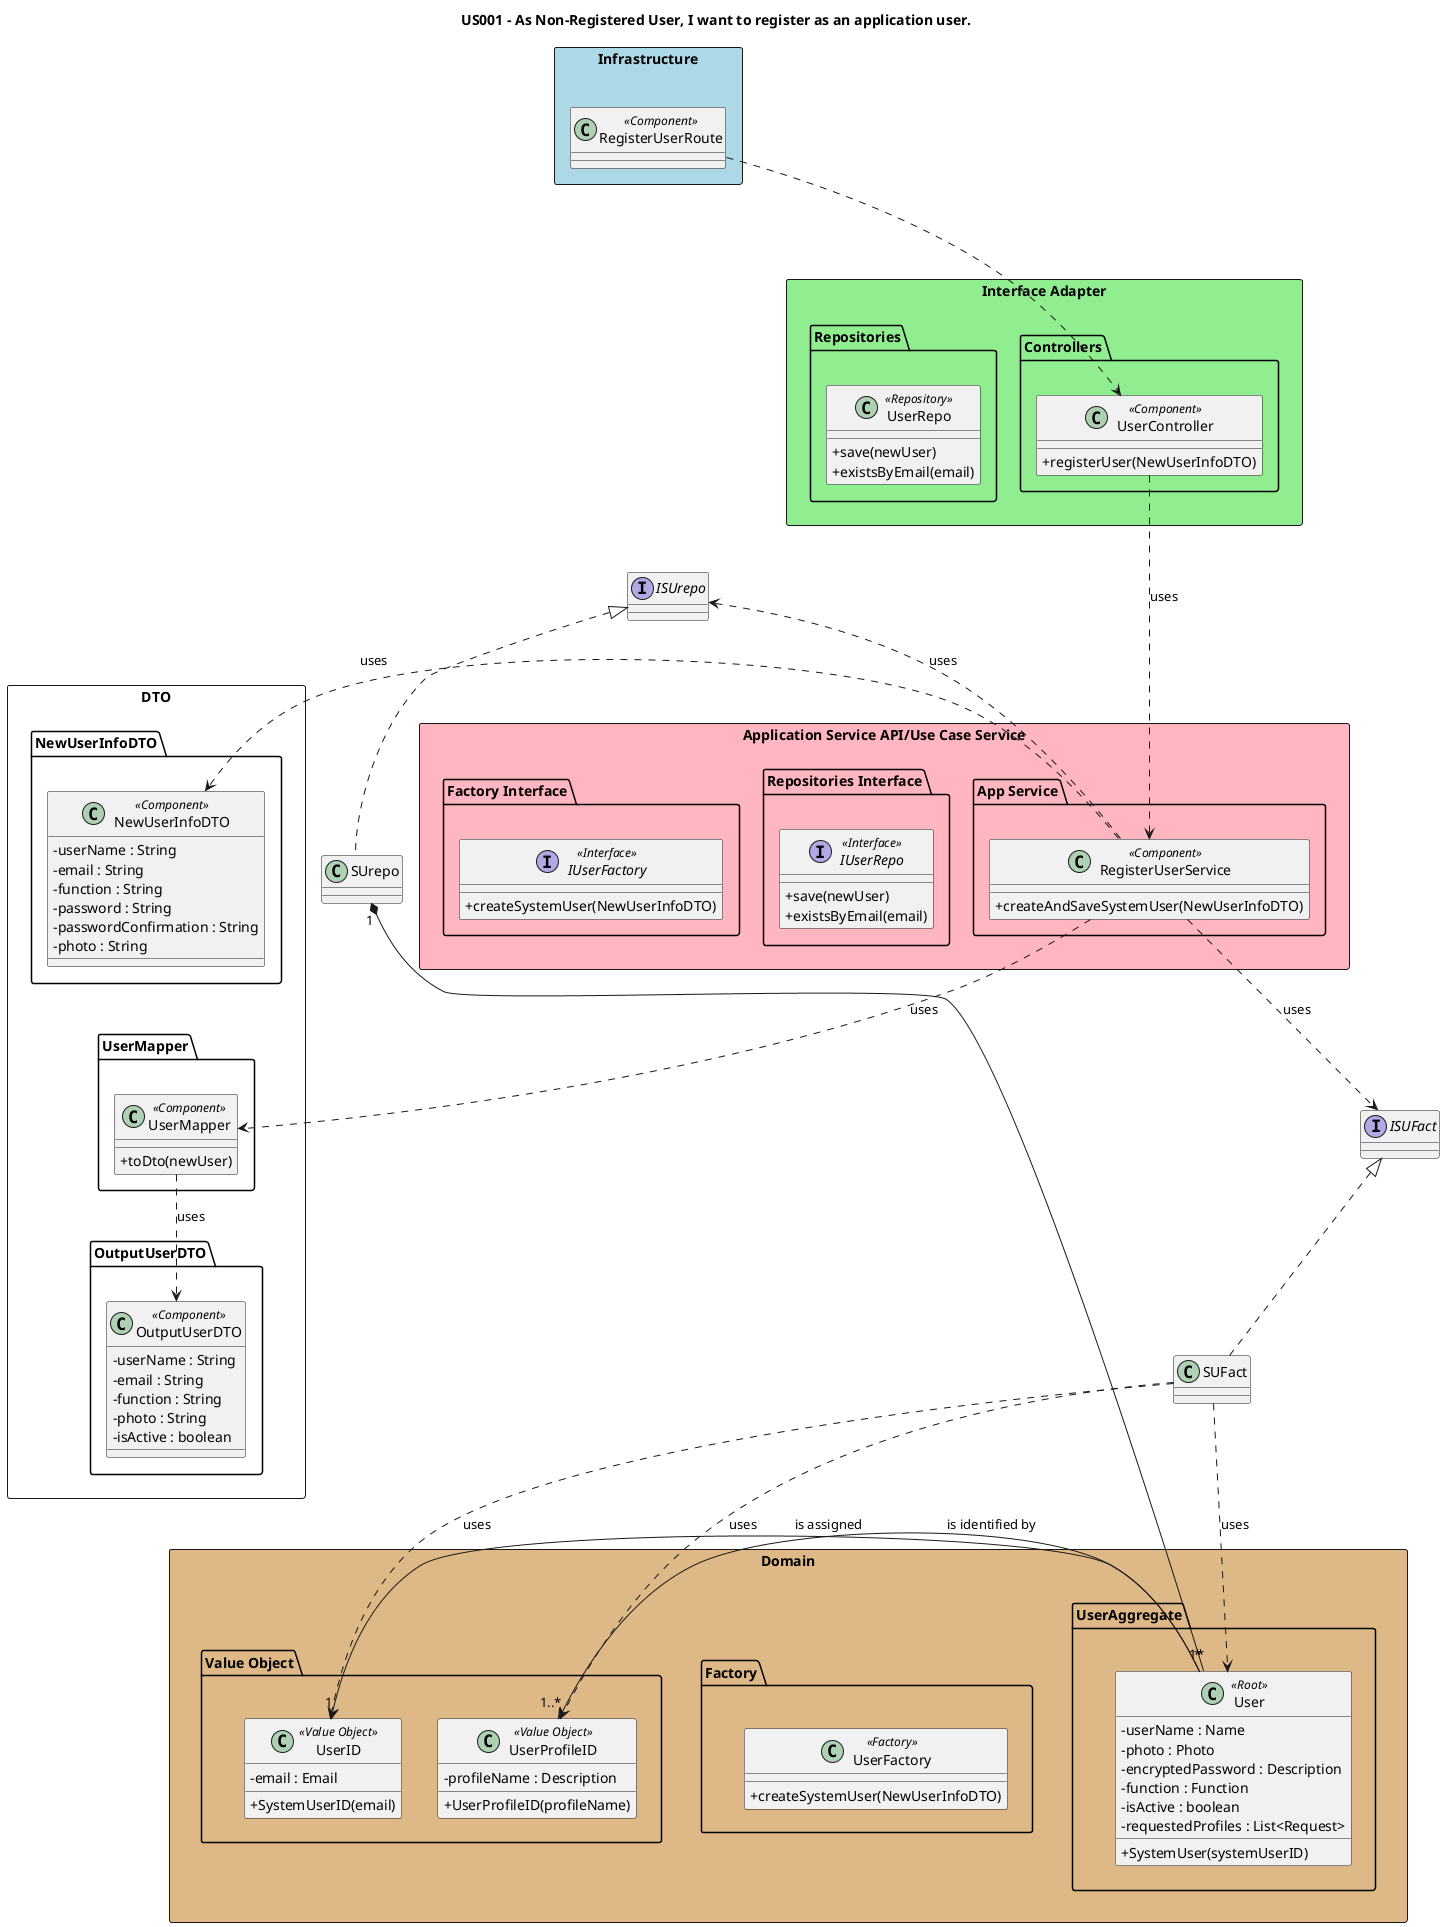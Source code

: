 @startuml
'https://plantuml.com/class-diagram'hide circle
skinparam classAttributeIconSize 0

title US001 - As Non-Registered User, I want to register as an application user.

skinparam classAttributeIconSize 0

'''''''''''''''''''''''''''''''
package "Infrastructure" <<Rectangle>> #lightblue  {
class "RegisterUserRoute" as route << Component >>
}
'''''''''''''''''''''''''''''''
package "Interface Adapter" <<Rectangle>> #lightgreen {

  package "Controllers" <<Folder>>{
    class "UserController" as ctrl << Component >> {
    +registerUser(NewUserInfoDTO)
    }
  }
  package "Repositories" <<Folder>>{
    class "UserRepo" as SUrepo << Repository >> {
    + save(newUser)
    + existsByEmail(email)
    }
  }
}
'''''''''''''''''''''''''''''''
'class "ResponseEntity" as json <<Component>>
'''''''''''''''''''''''''''''''
package "Application Service API/Use Case Service" <<Rectangle>> #lightpink{
  package "App Service" <<Folder>>{
    class "RegisterUserService" as service << Component >> {
    +createAndSaveSystemUser(NewUserInfoDTO)
    }
  }
  package "Repositories Interface" <<Folder>>{
    interface "IUserRepo" as ISUrepo << Interface >>{
    + save(newUser)
    + existsByEmail(email)
    }
  }

  package "Factory Interface" <<Folder>>{
    interface "IUserFactory" as ISUFact << Interface >>{
    +createSystemUser(NewUserInfoDTO)
    }
  }
}
'''''''''''''''''''''''''''''''
package "DTO" <<Rectangle>> {
  package "NewUserInfoDTO" <<Folder>>{
    class "NewUserInfoDTO" as infoDto << Component >> {
    - userName : String
    - email : String
    - function : String
    - password : String
    - passwordConfirmation : String
    - photo : String
    }
  }

  package "OutputUserDTO" <<Folder>>{
    class "OutputUserDTO" as outDto << Component >> {
    - userName : String
    - email : String
    - function : String
    - photo : String
    - isActive : boolean
    }
  }

  package "UserMapper" <<Folder>>{
    class "UserMapper" as mapper << Component >> {
    + toDto(newUser)
    }
  }
}
'''''''''''''''''''''''''''''''
package "Domain" <<Rectangle>> #burlywood{
  package "UserAggregate" as SUAggregate <<Folder>>{
    class "User" as SU << Root >> {
    - userName : Name
    - photo : Photo
    - encryptedPassword : Description
    - function : Function
    - isActive : boolean
    - requestedProfiles : List<Request>
    + SystemUser(systemUserID)
    }
  }
  /'package "UserProfileAggregate" <<Folder>>{
    class "UserProfile" as UP << Root >> {
    + UserProfile(userProfileId)
    }
  }'/
  package "Factory" as factory <<Folder>>{
    class "UserFactory" as SUFact << Factory >> {
    +createSystemUser(NewUserInfoDTO)
    }
  }
  package "Value Object" as valueObject <<Folder>>{
    class "UserID" as SUID << Value Object >> {
    -email : Email
    +SystemUserID(email)
    }
    class "UserProfileID" as UPID << Value Object >> {
    -profileName : Description
    +UserProfileID(profileName)
    }
  }
}
'''''''''''''''''''''''''''''''
Class SUrepo implements ISUrepo
Class SUFact implements ISUFact

route..d->ctrl
route--[hidden]d->SUrepo

ctrl-d[hidden]->ISUrepo
ctrl-d[hidden]->ISUFact
ctrl..d->service : uses
'ctrl..l>json: uses
ctrl-d[hidden]->ISUFact

SUrepo "1"*-"*" SU
SUrepo-d[hidden]->ISUrepo

service..d>ISUFact : uses
service..u>ISUrepo: uses
service..r>mapper : uses
service..r>infoDto : uses
mapper..d>outDto : uses
mapper..u[hidden]>infoDto
SUFact..r>SU : uses
SUFact..d>UPID : uses
SUFact..d>SUID : uses

'UP "1"-d>"1"UPID: is identified by
SU "1"-d>"1"SUID: is identified by
SU "*"-d>"1..*"UPID: is assigned
factory-r[hidden]>SUAggregate
factory-l[hidden]>valueObject



@enduml